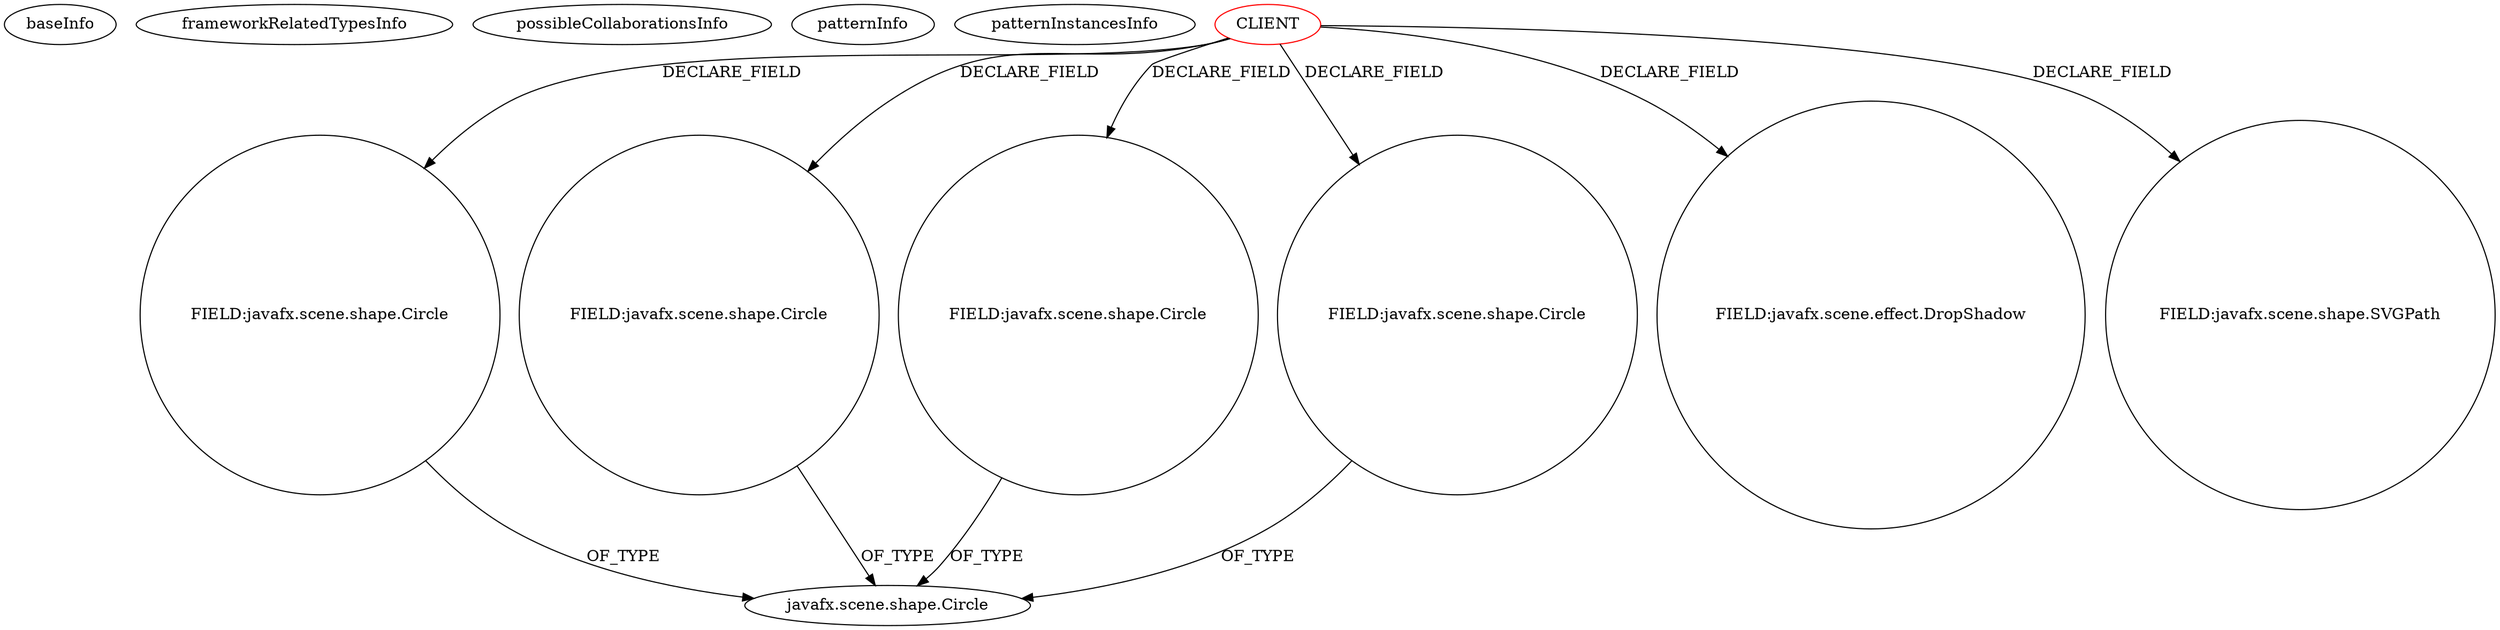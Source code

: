 digraph {
baseInfo[graphId=1175,category="pattern",isAnonymous=false,possibleRelation=false]
frameworkRelatedTypesInfo[]
possibleCollaborationsInfo[]
patternInfo[frequency=2.0,patternRootClient=0]
patternInstancesInfo[0="AMITCCILGITHUB-Contacts~/AMITCCILGITHUB-Contacts/Contacts-master/Contacts/src/org/apandey/preloader/Loading.java~Loading~34",1="MrLoNee-RadialFx~/MrLoNee-RadialFx/RadialFx-master/src/com/mrlonee/radialfx/thermostat/NestNoCss.java~NestNoCss~985"]
10[label="javafx.scene.shape.Circle",vertexType="FRAMEWORK_CLASS_TYPE",isFrameworkType=false]
13[label="FIELD:javafx.scene.shape.Circle",vertexType="FIELD_DECLARATION",isFrameworkType=false,shape=circle]
11[label="FIELD:javafx.scene.shape.Circle",vertexType="FIELD_DECLARATION",isFrameworkType=false,shape=circle]
17[label="FIELD:javafx.scene.shape.Circle",vertexType="FIELD_DECLARATION",isFrameworkType=false,shape=circle]
15[label="FIELD:javafx.scene.shape.Circle",vertexType="FIELD_DECLARATION",isFrameworkType=false,shape=circle]
0[label="CLIENT",vertexType="ROOT_CLIENT_CLASS_DECLARATION",isFrameworkType=false,color=red]
5[label="FIELD:javafx.scene.effect.DropShadow",vertexType="FIELD_DECLARATION",isFrameworkType=false,shape=circle]
27[label="FIELD:javafx.scene.shape.SVGPath",vertexType="FIELD_DECLARATION",isFrameworkType=false,shape=circle]
0->27[label="DECLARE_FIELD"]
11->10[label="OF_TYPE"]
17->10[label="OF_TYPE"]
15->10[label="OF_TYPE"]
0->11[label="DECLARE_FIELD"]
0->15[label="DECLARE_FIELD"]
0->5[label="DECLARE_FIELD"]
13->10[label="OF_TYPE"]
0->13[label="DECLARE_FIELD"]
0->17[label="DECLARE_FIELD"]
}
